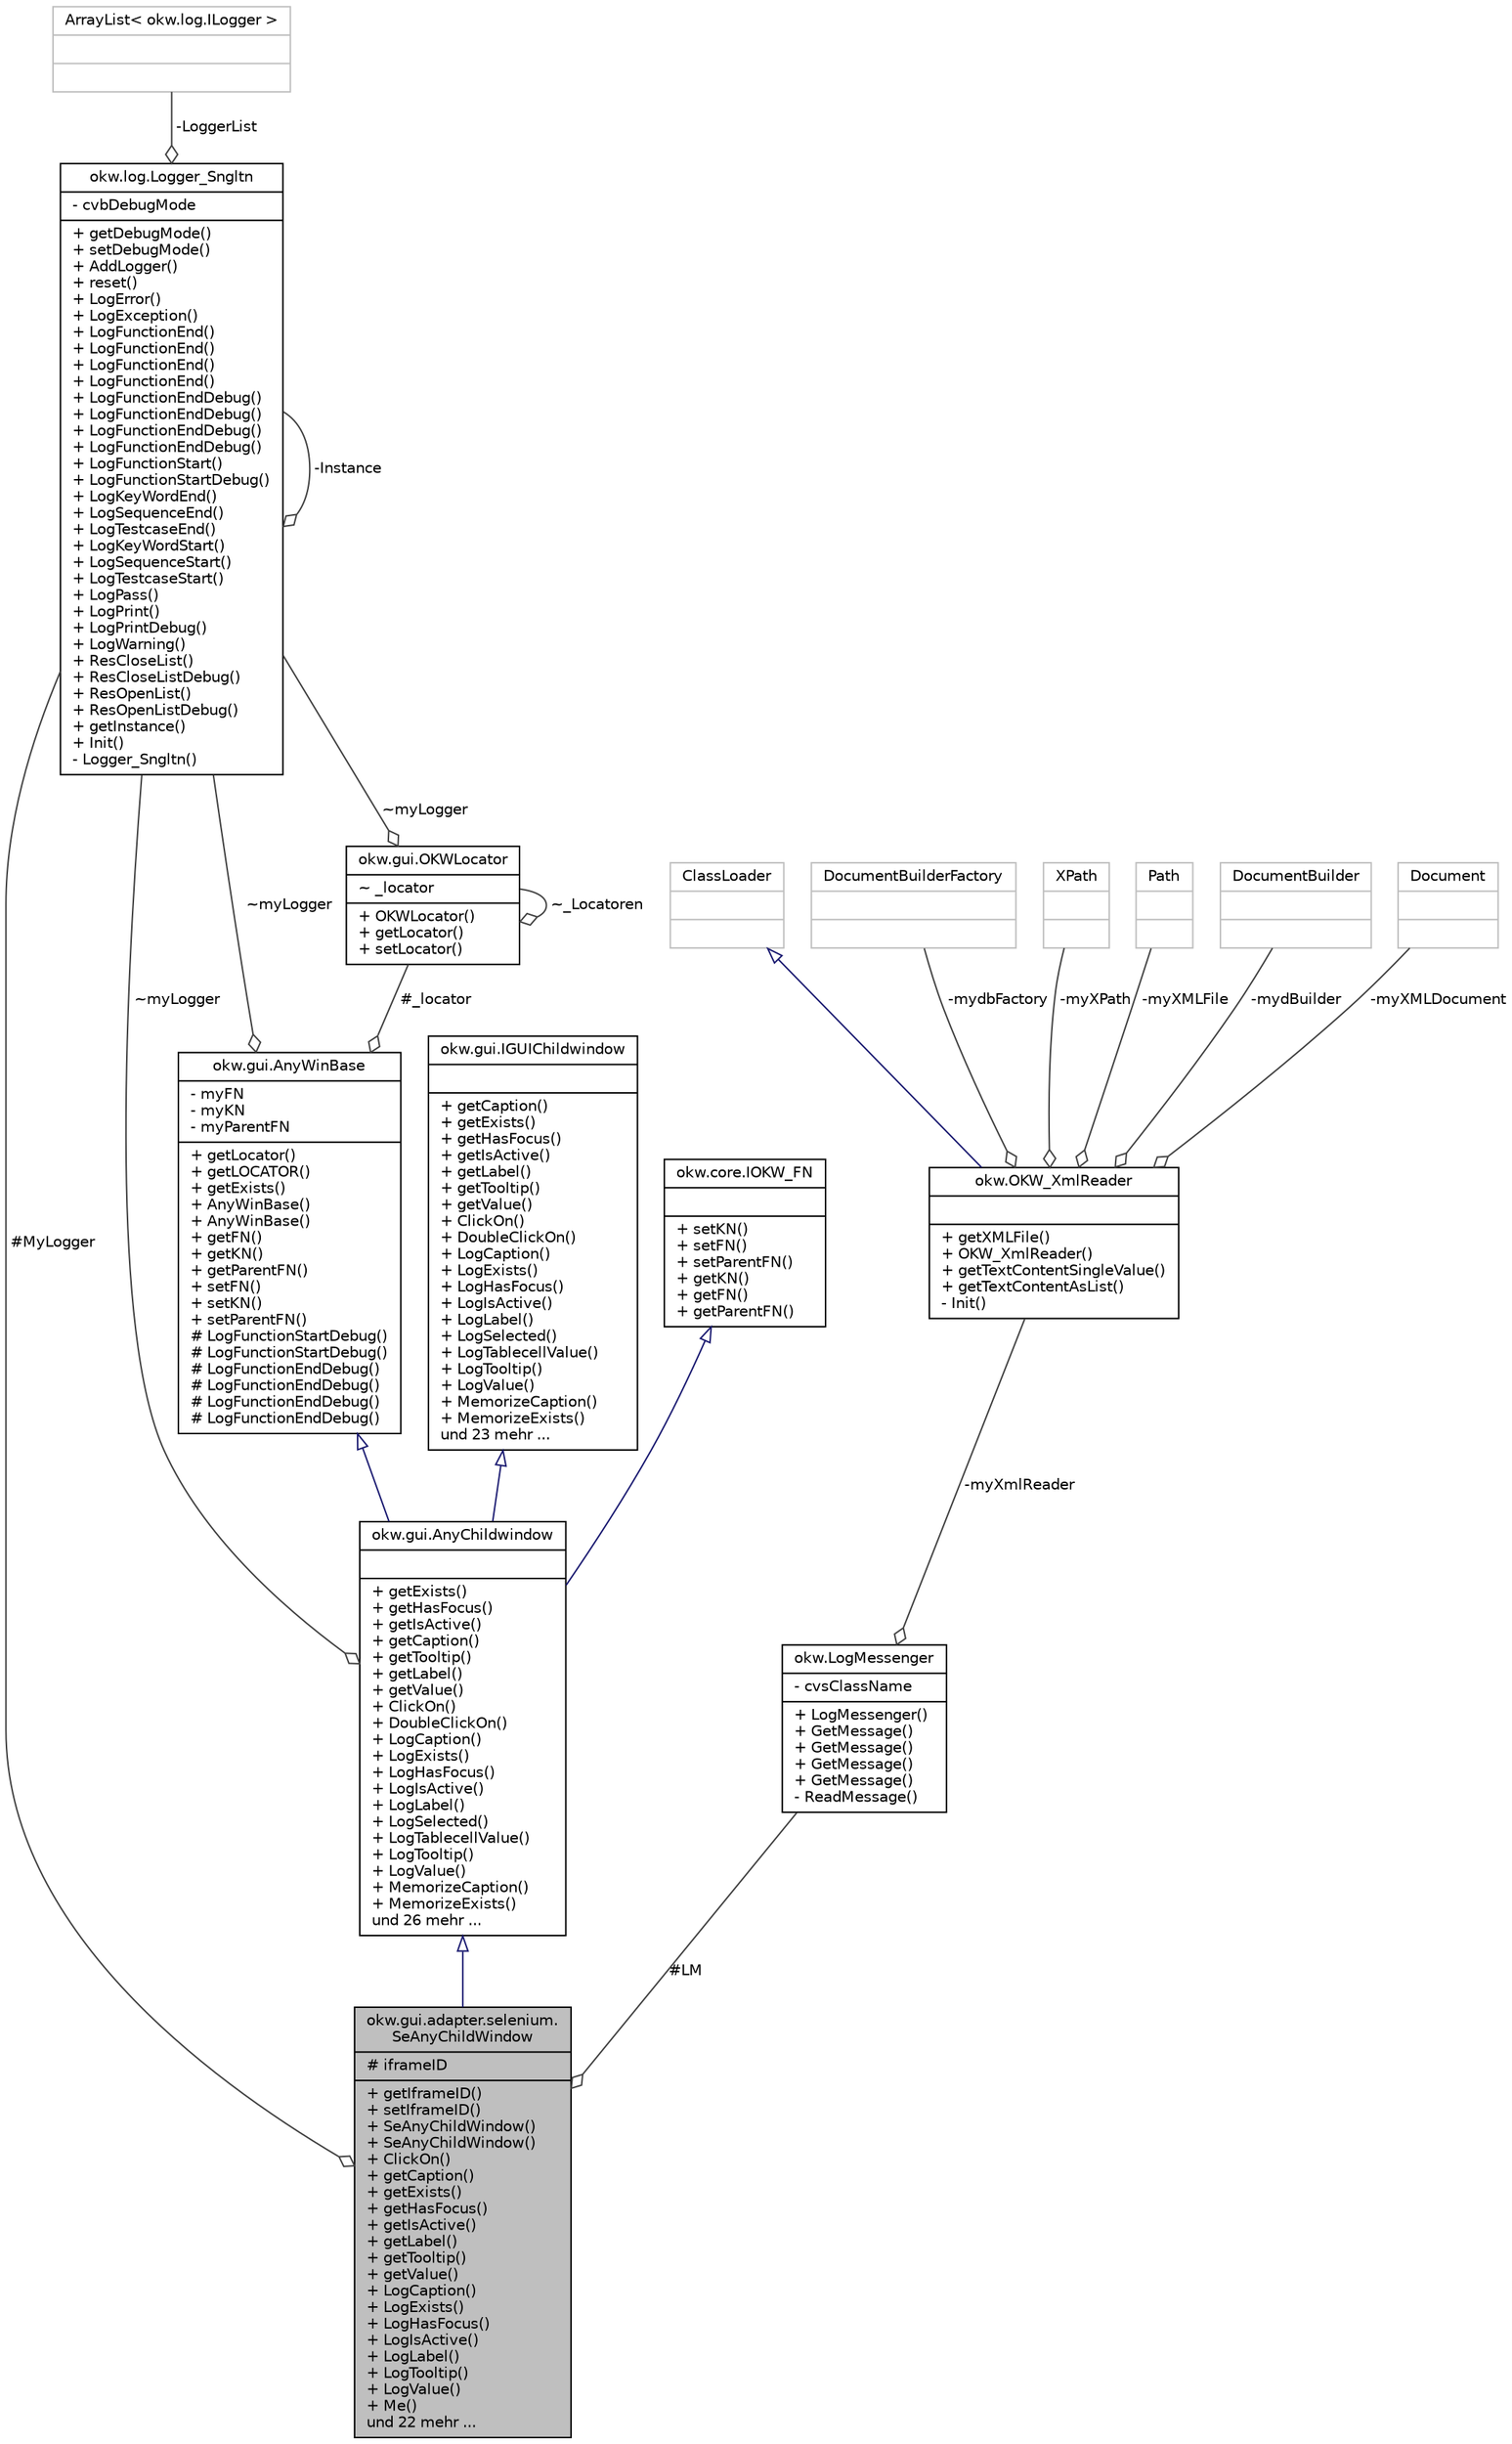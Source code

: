digraph "okw.gui.adapter.selenium.SeAnyChildWindow"
{
 // INTERACTIVE_SVG=YES
  edge [fontname="Helvetica",fontsize="10",labelfontname="Helvetica",labelfontsize="10"];
  node [fontname="Helvetica",fontsize="10",shape=record];
  Node17 [label="{okw.gui.adapter.selenium.\lSeAnyChildWindow\n|# iframeID\l|+ getIframeID()\l+ setIframeID()\l+ SeAnyChildWindow()\l+ SeAnyChildWindow()\l+ ClickOn()\l+ getCaption()\l+ getExists()\l+ getHasFocus()\l+ getIsActive()\l+ getLabel()\l+ getTooltip()\l+ getValue()\l+ LogCaption()\l+ LogExists()\l+ LogHasFocus()\l+ LogIsActive()\l+ LogLabel()\l+ LogTooltip()\l+ LogValue()\l+ Me()\lund 22 mehr ...\l}",height=0.2,width=0.4,color="black", fillcolor="grey75", style="filled", fontcolor="black"];
  Node18 -> Node17 [dir="back",color="midnightblue",fontsize="10",style="solid",arrowtail="onormal",fontname="Helvetica"];
  Node18 [label="{okw.gui.AnyChildwindow\n||+ getExists()\l+ getHasFocus()\l+ getIsActive()\l+ getCaption()\l+ getTooltip()\l+ getLabel()\l+ getValue()\l+ ClickOn()\l+ DoubleClickOn()\l+ LogCaption()\l+ LogExists()\l+ LogHasFocus()\l+ LogIsActive()\l+ LogLabel()\l+ LogSelected()\l+ LogTablecellValue()\l+ LogTooltip()\l+ LogValue()\l+ MemorizeCaption()\l+ MemorizeExists()\lund 26 mehr ...\l}",height=0.2,width=0.4,color="black", fillcolor="white", style="filled",URL="$classokw_1_1gui_1_1_any_childwindow.html",tooltip="Description of AnyWin. "];
  Node19 -> Node18 [dir="back",color="midnightblue",fontsize="10",style="solid",arrowtail="onormal",fontname="Helvetica"];
  Node19 [label="{okw.gui.AnyWinBase\n|- myFN\l- myKN\l- myParentFN\l|+ getLocator()\l+ getLOCATOR()\l+ getExists()\l+ AnyWinBase()\l+ AnyWinBase()\l+ getFN()\l+ getKN()\l+ getParentFN()\l+ setFN()\l+ setKN()\l+ setParentFN()\l# LogFunctionStartDebug()\l# LogFunctionStartDebug()\l# LogFunctionEndDebug()\l# LogFunctionEndDebug()\l# LogFunctionEndDebug()\l# LogFunctionEndDebug()\l}",height=0.2,width=0.4,color="black", fillcolor="white", style="filled",URL="$classokw_1_1gui_1_1_any_win_base.html",tooltip="Description of AnyWin. "];
  Node20 -> Node19 [color="grey25",fontsize="10",style="solid",label=" #_locator" ,arrowhead="odiamond",fontname="Helvetica"];
  Node20 [label="{okw.gui.OKWLocator\n|~ _locator\l|+ OKWLocator()\l+ getLocator()\l+ setLocator()\l}",height=0.2,width=0.4,color="black", fillcolor="white", style="filled",URL="$classokw_1_1gui_1_1_o_k_w_locator.html",tooltip="Description of OKWLocator. "];
  Node20 -> Node20 [color="grey25",fontsize="10",style="solid",label=" ~_Locatoren" ,arrowhead="odiamond",fontname="Helvetica"];
  Node21 -> Node20 [color="grey25",fontsize="10",style="solid",label=" ~myLogger" ,arrowhead="odiamond",fontname="Helvetica"];
  Node21 [label="{okw.log.Logger_Sngltn\n|- cvbDebugMode\l|+ getDebugMode()\l+ setDebugMode()\l+ AddLogger()\l+ reset()\l+ LogError()\l+ LogException()\l+ LogFunctionEnd()\l+ LogFunctionEnd()\l+ LogFunctionEnd()\l+ LogFunctionEnd()\l+ LogFunctionEndDebug()\l+ LogFunctionEndDebug()\l+ LogFunctionEndDebug()\l+ LogFunctionEndDebug()\l+ LogFunctionStart()\l+ LogFunctionStartDebug()\l+ LogKeyWordEnd()\l+ LogSequenceEnd()\l+ LogTestcaseEnd()\l+ LogKeyWordStart()\l+ LogSequenceStart()\l+ LogTestcaseStart()\l+ LogPass()\l+ LogPrint()\l+ LogPrintDebug()\l+ LogWarning()\l+ ResCloseList()\l+ ResCloseListDebug()\l+ ResOpenList()\l+ ResOpenListDebug()\l+ getInstance()\l+ Init()\l- Logger_Sngltn()\l}",height=0.2,width=0.4,color="black", fillcolor="white", style="filled",URL="$classokw_1_1log_1_1_logger___sngltn.html"];
  Node22 -> Node21 [color="grey25",fontsize="10",style="solid",label=" -LoggerList" ,arrowhead="odiamond",fontname="Helvetica"];
  Node22 [label="{ArrayList\< okw.log.ILogger \>\n||}",height=0.2,width=0.4,color="grey75", fillcolor="white", style="filled"];
  Node21 -> Node21 [color="grey25",fontsize="10",style="solid",label=" -Instance" ,arrowhead="odiamond",fontname="Helvetica"];
  Node21 -> Node19 [color="grey25",fontsize="10",style="solid",label=" ~myLogger" ,arrowhead="odiamond",fontname="Helvetica"];
  Node23 -> Node18 [dir="back",color="midnightblue",fontsize="10",style="solid",arrowtail="onormal",fontname="Helvetica"];
  Node23 [label="{okw.gui.IGUIChildwindow\n||+ getCaption()\l+ getExists()\l+ getHasFocus()\l+ getIsActive()\l+ getLabel()\l+ getTooltip()\l+ getValue()\l+ ClickOn()\l+ DoubleClickOn()\l+ LogCaption()\l+ LogExists()\l+ LogHasFocus()\l+ LogIsActive()\l+ LogLabel()\l+ LogSelected()\l+ LogTablecellValue()\l+ LogTooltip()\l+ LogValue()\l+ MemorizeCaption()\l+ MemorizeExists()\lund 23 mehr ...\l}",height=0.2,width=0.4,color="black", fillcolor="white", style="filled",URL="$interfaceokw_1_1gui_1_1_i_g_u_i_childwindow.html"];
  Node24 -> Node18 [dir="back",color="midnightblue",fontsize="10",style="solid",arrowtail="onormal",fontname="Helvetica"];
  Node24 [label="{okw.core.IOKW_FN\n||+ setKN()\l+ setFN()\l+ setParentFN()\l+ getKN()\l+ getFN()\l+ getParentFN()\l}",height=0.2,width=0.4,color="black", fillcolor="white", style="filled",URL="$interfaceokw_1_1core_1_1_i_o_k_w___f_n.html"];
  Node21 -> Node18 [color="grey25",fontsize="10",style="solid",label=" ~myLogger" ,arrowhead="odiamond",fontname="Helvetica"];
  Node25 -> Node17 [color="grey25",fontsize="10",style="solid",label=" #LM" ,arrowhead="odiamond",fontname="Helvetica"];
  Node25 [label="{okw.LogMessenger\n|- cvsClassName\l|+ LogMessenger()\l+ GetMessage()\l+ GetMessage()\l+ GetMessage()\l+ GetMessage()\l- ReadMessage()\l}",height=0.2,width=0.4,color="black", fillcolor="white", style="filled",URL="$classokw_1_1_log_messenger.html",tooltip="LogMessenger liest Log-Meldungen sprachspezifisch für die im Konstruktor gegeben Klasse aus der Zugeh..."];
  Node26 -> Node25 [color="grey25",fontsize="10",style="solid",label=" -myXmlReader" ,arrowhead="odiamond",fontname="Helvetica"];
  Node26 [label="{okw.OKW_XmlReader\n||+ getXMLFile()\l+ OKW_XmlReader()\l+ getTextContentSingleValue()\l+ getTextContentAsList()\l- Init()\l}",height=0.2,width=0.4,color="black", fillcolor="white", style="filled",URL="$classokw_1_1_o_k_w___xml_reader.html"];
  Node27 -> Node26 [dir="back",color="midnightblue",fontsize="10",style="solid",arrowtail="onormal",fontname="Helvetica"];
  Node27 [label="{ClassLoader\n||}",height=0.2,width=0.4,color="grey75", fillcolor="white", style="filled"];
  Node28 -> Node26 [color="grey25",fontsize="10",style="solid",label=" -mydbFactory" ,arrowhead="odiamond",fontname="Helvetica"];
  Node28 [label="{DocumentBuilderFactory\n||}",height=0.2,width=0.4,color="grey75", fillcolor="white", style="filled"];
  Node29 -> Node26 [color="grey25",fontsize="10",style="solid",label=" -myXPath" ,arrowhead="odiamond",fontname="Helvetica"];
  Node29 [label="{XPath\n||}",height=0.2,width=0.4,color="grey75", fillcolor="white", style="filled"];
  Node30 -> Node26 [color="grey25",fontsize="10",style="solid",label=" -myXMLFile" ,arrowhead="odiamond",fontname="Helvetica"];
  Node30 [label="{Path\n||}",height=0.2,width=0.4,color="grey75", fillcolor="white", style="filled"];
  Node31 -> Node26 [color="grey25",fontsize="10",style="solid",label=" -mydBuilder" ,arrowhead="odiamond",fontname="Helvetica"];
  Node31 [label="{DocumentBuilder\n||}",height=0.2,width=0.4,color="grey75", fillcolor="white", style="filled"];
  Node32 -> Node26 [color="grey25",fontsize="10",style="solid",label=" -myXMLDocument" ,arrowhead="odiamond",fontname="Helvetica"];
  Node32 [label="{Document\n||}",height=0.2,width=0.4,color="grey75", fillcolor="white", style="filled"];
  Node21 -> Node17 [color="grey25",fontsize="10",style="solid",label=" #MyLogger" ,arrowhead="odiamond",fontname="Helvetica"];
}
